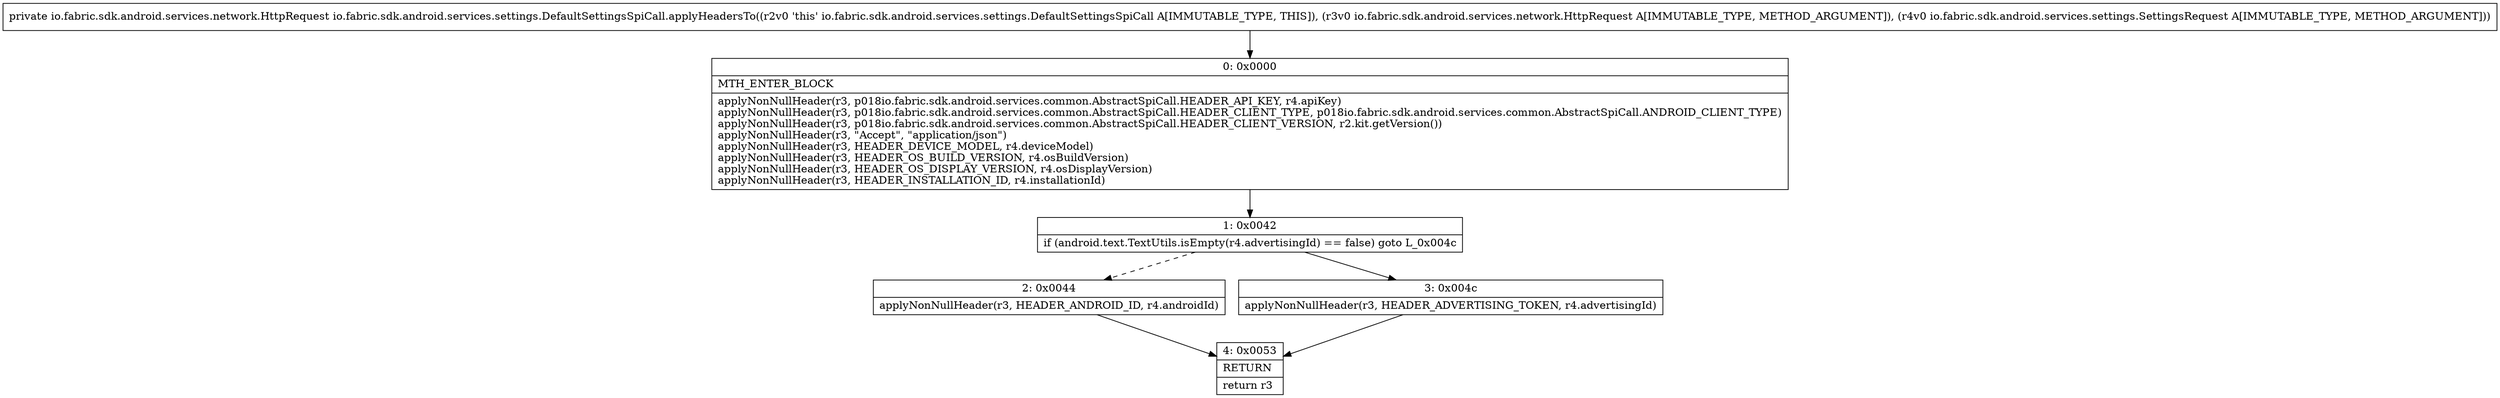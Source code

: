 digraph "CFG forio.fabric.sdk.android.services.settings.DefaultSettingsSpiCall.applyHeadersTo(Lio\/fabric\/sdk\/android\/services\/network\/HttpRequest;Lio\/fabric\/sdk\/android\/services\/settings\/SettingsRequest;)Lio\/fabric\/sdk\/android\/services\/network\/HttpRequest;" {
Node_0 [shape=record,label="{0\:\ 0x0000|MTH_ENTER_BLOCK\l|applyNonNullHeader(r3, p018io.fabric.sdk.android.services.common.AbstractSpiCall.HEADER_API_KEY, r4.apiKey)\lapplyNonNullHeader(r3, p018io.fabric.sdk.android.services.common.AbstractSpiCall.HEADER_CLIENT_TYPE, p018io.fabric.sdk.android.services.common.AbstractSpiCall.ANDROID_CLIENT_TYPE)\lapplyNonNullHeader(r3, p018io.fabric.sdk.android.services.common.AbstractSpiCall.HEADER_CLIENT_VERSION, r2.kit.getVersion())\lapplyNonNullHeader(r3, \"Accept\", \"application\/json\")\lapplyNonNullHeader(r3, HEADER_DEVICE_MODEL, r4.deviceModel)\lapplyNonNullHeader(r3, HEADER_OS_BUILD_VERSION, r4.osBuildVersion)\lapplyNonNullHeader(r3, HEADER_OS_DISPLAY_VERSION, r4.osDisplayVersion)\lapplyNonNullHeader(r3, HEADER_INSTALLATION_ID, r4.installationId)\l}"];
Node_1 [shape=record,label="{1\:\ 0x0042|if (android.text.TextUtils.isEmpty(r4.advertisingId) == false) goto L_0x004c\l}"];
Node_2 [shape=record,label="{2\:\ 0x0044|applyNonNullHeader(r3, HEADER_ANDROID_ID, r4.androidId)\l}"];
Node_3 [shape=record,label="{3\:\ 0x004c|applyNonNullHeader(r3, HEADER_ADVERTISING_TOKEN, r4.advertisingId)\l}"];
Node_4 [shape=record,label="{4\:\ 0x0053|RETURN\l|return r3\l}"];
MethodNode[shape=record,label="{private io.fabric.sdk.android.services.network.HttpRequest io.fabric.sdk.android.services.settings.DefaultSettingsSpiCall.applyHeadersTo((r2v0 'this' io.fabric.sdk.android.services.settings.DefaultSettingsSpiCall A[IMMUTABLE_TYPE, THIS]), (r3v0 io.fabric.sdk.android.services.network.HttpRequest A[IMMUTABLE_TYPE, METHOD_ARGUMENT]), (r4v0 io.fabric.sdk.android.services.settings.SettingsRequest A[IMMUTABLE_TYPE, METHOD_ARGUMENT])) }"];
MethodNode -> Node_0;
Node_0 -> Node_1;
Node_1 -> Node_2[style=dashed];
Node_1 -> Node_3;
Node_2 -> Node_4;
Node_3 -> Node_4;
}

